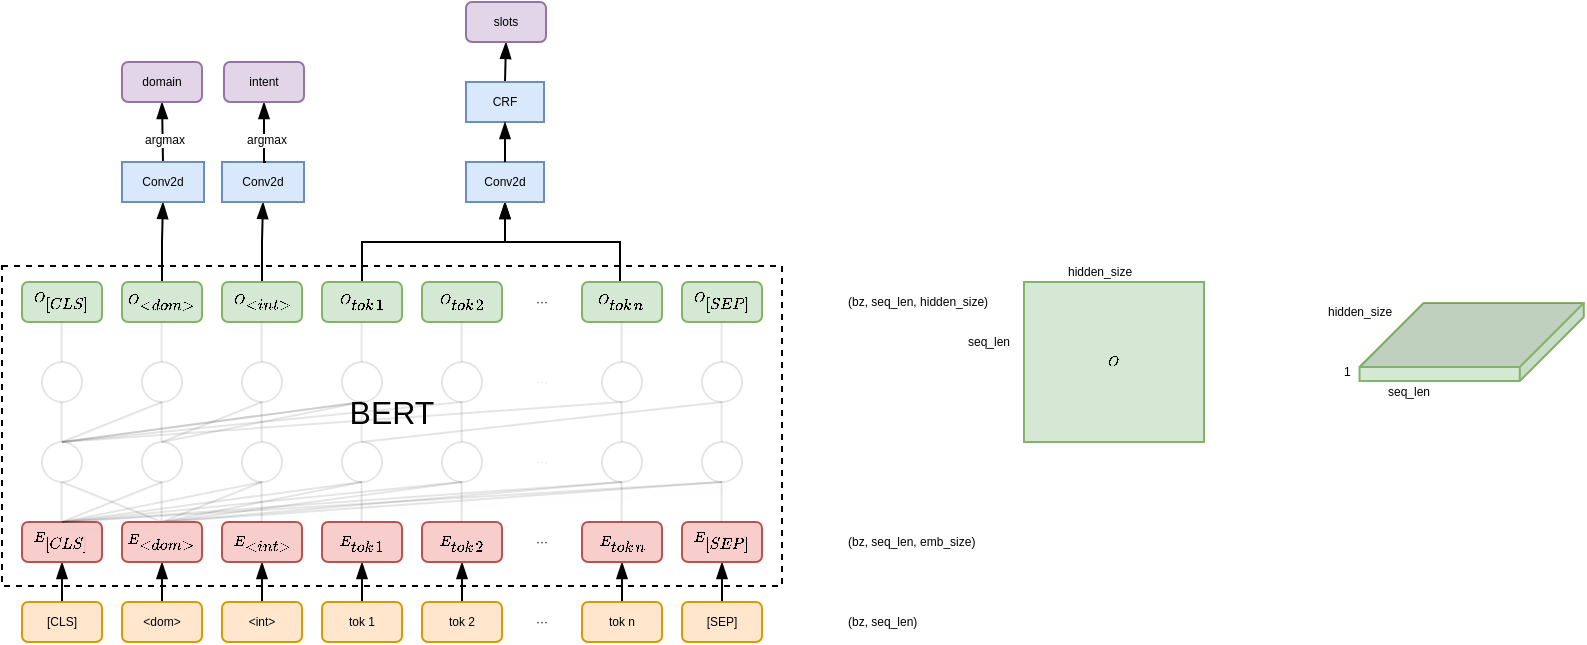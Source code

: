 <mxfile version="28.2.0">
  <diagram name="第 1 页" id="h79g8-MPT-_nmRXX5x8S">
    <mxGraphModel dx="454" dy="215" grid="1" gridSize="10" guides="1" tooltips="1" connect="1" arrows="1" fold="1" page="1" pageScale="1" pageWidth="827" pageHeight="1169" math="1" shadow="0">
      <root>
        <mxCell id="0" />
        <mxCell id="1" parent="0" />
        <mxCell id="ompO99UlxH5ITaPUVdwf-10" value="" style="rounded=0;whiteSpace=wrap;html=1;fontSize=6;dashed=1;" parent="1" vertex="1">
          <mxGeometry x="189" y="152" width="390" height="160" as="geometry" />
        </mxCell>
        <mxCell id="ompO99UlxH5ITaPUVdwf-104" style="edgeStyle=orthogonalEdgeStyle;rounded=0;orthogonalLoop=1;jettySize=auto;html=1;exitX=0.5;exitY=0;exitDx=0;exitDy=0;entryX=0.5;entryY=1;entryDx=0;entryDy=0;endArrow=blockThin;endFill=1;" parent="1" source="ompO99UlxH5ITaPUVdwf-1" target="ompO99UlxH5ITaPUVdwf-11" edge="1">
          <mxGeometry relative="1" as="geometry" />
        </mxCell>
        <mxCell id="ompO99UlxH5ITaPUVdwf-1" value="[CLS]" style="rounded=1;whiteSpace=wrap;html=1;fillColor=#ffe6cc;strokeColor=#d79b00;fontSize=6;" parent="1" vertex="1">
          <mxGeometry x="199" y="320" width="40" height="20" as="geometry" />
        </mxCell>
        <mxCell id="ompO99UlxH5ITaPUVdwf-105" style="edgeStyle=orthogonalEdgeStyle;rounded=0;orthogonalLoop=1;jettySize=auto;html=1;exitX=0.5;exitY=0;exitDx=0;exitDy=0;entryX=0.5;entryY=1;entryDx=0;entryDy=0;endArrow=blockThin;endFill=1;" parent="1" source="ompO99UlxH5ITaPUVdwf-2" target="ompO99UlxH5ITaPUVdwf-12" edge="1">
          <mxGeometry relative="1" as="geometry" />
        </mxCell>
        <mxCell id="ompO99UlxH5ITaPUVdwf-2" value="&amp;lt;dom&amp;gt;" style="rounded=1;whiteSpace=wrap;html=1;fillColor=#ffe6cc;strokeColor=#d79b00;fontSize=6;" parent="1" vertex="1">
          <mxGeometry x="249" y="320" width="40" height="20" as="geometry" />
        </mxCell>
        <mxCell id="ompO99UlxH5ITaPUVdwf-106" style="edgeStyle=orthogonalEdgeStyle;rounded=0;orthogonalLoop=1;jettySize=auto;html=1;exitX=0.5;exitY=0;exitDx=0;exitDy=0;entryX=0.5;entryY=1;entryDx=0;entryDy=0;endArrow=blockThin;endFill=1;" parent="1" source="ompO99UlxH5ITaPUVdwf-3" target="ompO99UlxH5ITaPUVdwf-13" edge="1">
          <mxGeometry relative="1" as="geometry" />
        </mxCell>
        <mxCell id="ompO99UlxH5ITaPUVdwf-3" value="&amp;lt;int&amp;gt;" style="rounded=1;whiteSpace=wrap;html=1;fillColor=#ffe6cc;strokeColor=#d79b00;fontSize=6;" parent="1" vertex="1">
          <mxGeometry x="299" y="320" width="40" height="20" as="geometry" />
        </mxCell>
        <mxCell id="ompO99UlxH5ITaPUVdwf-107" style="edgeStyle=orthogonalEdgeStyle;rounded=0;orthogonalLoop=1;jettySize=auto;html=1;exitX=0.5;exitY=0;exitDx=0;exitDy=0;entryX=0.5;entryY=1;entryDx=0;entryDy=0;endArrow=blockThin;endFill=1;" parent="1" source="ompO99UlxH5ITaPUVdwf-4" target="ompO99UlxH5ITaPUVdwf-14" edge="1">
          <mxGeometry relative="1" as="geometry" />
        </mxCell>
        <mxCell id="ompO99UlxH5ITaPUVdwf-4" value="tok 1" style="rounded=1;whiteSpace=wrap;html=1;fillColor=#ffe6cc;strokeColor=#d79b00;fontSize=6;" parent="1" vertex="1">
          <mxGeometry x="349" y="320" width="40" height="20" as="geometry" />
        </mxCell>
        <mxCell id="ompO99UlxH5ITaPUVdwf-108" style="edgeStyle=orthogonalEdgeStyle;rounded=0;orthogonalLoop=1;jettySize=auto;html=1;exitX=0.5;exitY=0;exitDx=0;exitDy=0;entryX=0.5;entryY=1;entryDx=0;entryDy=0;endArrow=blockThin;endFill=1;" parent="1" source="ompO99UlxH5ITaPUVdwf-5" target="ompO99UlxH5ITaPUVdwf-15" edge="1">
          <mxGeometry relative="1" as="geometry" />
        </mxCell>
        <mxCell id="ompO99UlxH5ITaPUVdwf-5" value="tok 2" style="rounded=1;whiteSpace=wrap;html=1;fillColor=#ffe6cc;strokeColor=#d79b00;fontSize=6;" parent="1" vertex="1">
          <mxGeometry x="399" y="320" width="40" height="20" as="geometry" />
        </mxCell>
        <mxCell id="ompO99UlxH5ITaPUVdwf-7" value="···" style="text;html=1;align=center;verticalAlign=middle;whiteSpace=wrap;rounded=0;fontSize=6;" parent="1" vertex="1">
          <mxGeometry x="439" y="320" width="40" height="20" as="geometry" />
        </mxCell>
        <mxCell id="ompO99UlxH5ITaPUVdwf-109" style="edgeStyle=orthogonalEdgeStyle;rounded=0;orthogonalLoop=1;jettySize=auto;html=1;exitX=0.5;exitY=0;exitDx=0;exitDy=0;entryX=0.5;entryY=1;entryDx=0;entryDy=0;endArrow=blockThin;endFill=1;" parent="1" source="ompO99UlxH5ITaPUVdwf-8" target="ompO99UlxH5ITaPUVdwf-17" edge="1">
          <mxGeometry relative="1" as="geometry" />
        </mxCell>
        <mxCell id="ompO99UlxH5ITaPUVdwf-8" value="tok n" style="rounded=1;whiteSpace=wrap;html=1;fillColor=#ffe6cc;strokeColor=#d79b00;fontSize=6;" parent="1" vertex="1">
          <mxGeometry x="479" y="320" width="40" height="20" as="geometry" />
        </mxCell>
        <mxCell id="ompO99UlxH5ITaPUVdwf-110" style="edgeStyle=orthogonalEdgeStyle;rounded=0;orthogonalLoop=1;jettySize=auto;html=1;exitX=0.5;exitY=0;exitDx=0;exitDy=0;entryX=0.5;entryY=1;entryDx=0;entryDy=0;endArrow=blockThin;endFill=1;" parent="1" source="ompO99UlxH5ITaPUVdwf-9" target="ompO99UlxH5ITaPUVdwf-18" edge="1">
          <mxGeometry relative="1" as="geometry" />
        </mxCell>
        <mxCell id="ompO99UlxH5ITaPUVdwf-9" value="[SEP]" style="rounded=1;whiteSpace=wrap;html=1;fillColor=#ffe6cc;strokeColor=#d79b00;fontSize=6;" parent="1" vertex="1">
          <mxGeometry x="529" y="320" width="40" height="20" as="geometry" />
        </mxCell>
        <mxCell id="ompO99UlxH5ITaPUVdwf-78" style="rounded=0;orthogonalLoop=1;jettySize=auto;html=1;exitX=0.5;exitY=0;exitDx=0;exitDy=0;endArrow=none;endFill=0;opacity=10;strokeWidth=1;" parent="1" source="ompO99UlxH5ITaPUVdwf-11" edge="1">
          <mxGeometry relative="1" as="geometry">
            <mxPoint x="269" y="260" as="targetPoint" />
          </mxGeometry>
        </mxCell>
        <mxCell id="ompO99UlxH5ITaPUVdwf-11" value="$$E_{[CLS]}$$" style="rounded=1;whiteSpace=wrap;html=1;fillColor=#f8cecc;strokeColor=#b85450;fontSize=6;" parent="1" vertex="1">
          <mxGeometry x="199" y="280" width="40" height="20" as="geometry" />
        </mxCell>
        <mxCell id="ompO99UlxH5ITaPUVdwf-87" style="rounded=0;orthogonalLoop=1;jettySize=auto;html=1;exitX=0.5;exitY=0;exitDx=0;exitDy=0;endArrow=none;endFill=0;opacity=10;strokeWidth=1;" parent="1" source="ompO99UlxH5ITaPUVdwf-12" edge="1">
          <mxGeometry relative="1" as="geometry">
            <mxPoint x="219" y="260" as="targetPoint" />
          </mxGeometry>
        </mxCell>
        <mxCell id="ompO99UlxH5ITaPUVdwf-88" style="rounded=0;orthogonalLoop=1;jettySize=auto;html=1;exitX=0.5;exitY=0;exitDx=0;exitDy=0;entryX=0.5;entryY=1;entryDx=0;entryDy=0;endArrow=none;endFill=0;opacity=10;strokeWidth=1;" parent="1" source="ompO99UlxH5ITaPUVdwf-12" target="ompO99UlxH5ITaPUVdwf-44" edge="1">
          <mxGeometry relative="1" as="geometry" />
        </mxCell>
        <mxCell id="ompO99UlxH5ITaPUVdwf-89" style="rounded=0;orthogonalLoop=1;jettySize=auto;html=1;exitX=0.5;exitY=0;exitDx=0;exitDy=0;endArrow=none;endFill=0;opacity=10;strokeWidth=1;" parent="1" source="ompO99UlxH5ITaPUVdwf-12" edge="1">
          <mxGeometry relative="1" as="geometry">
            <mxPoint x="369" y="260" as="targetPoint" />
          </mxGeometry>
        </mxCell>
        <mxCell id="ompO99UlxH5ITaPUVdwf-90" style="rounded=0;orthogonalLoop=1;jettySize=auto;html=1;exitX=0.5;exitY=0;exitDx=0;exitDy=0;endArrow=none;endFill=0;opacity=10;strokeWidth=1;" parent="1" source="ompO99UlxH5ITaPUVdwf-12" edge="1">
          <mxGeometry relative="1" as="geometry">
            <mxPoint x="419" y="260" as="targetPoint" />
          </mxGeometry>
        </mxCell>
        <mxCell id="ompO99UlxH5ITaPUVdwf-91" style="rounded=0;orthogonalLoop=1;jettySize=auto;html=1;exitX=0.5;exitY=0;exitDx=0;exitDy=0;entryX=0.5;entryY=1;entryDx=0;entryDy=0;endArrow=none;endFill=0;opacity=10;strokeWidth=1;" parent="1" source="ompO99UlxH5ITaPUVdwf-12" target="ompO99UlxH5ITaPUVdwf-69" edge="1">
          <mxGeometry relative="1" as="geometry" />
        </mxCell>
        <mxCell id="ompO99UlxH5ITaPUVdwf-92" style="rounded=0;orthogonalLoop=1;jettySize=auto;html=1;exitX=0.5;exitY=0;exitDx=0;exitDy=0;endArrow=none;endFill=0;opacity=10;strokeWidth=1;" parent="1" source="ompO99UlxH5ITaPUVdwf-12" edge="1">
          <mxGeometry relative="1" as="geometry">
            <mxPoint x="549" y="260" as="targetPoint" />
          </mxGeometry>
        </mxCell>
        <mxCell id="ompO99UlxH5ITaPUVdwf-12" value="$$E_{&amp;lt;dom&amp;gt;}$$" style="rounded=1;whiteSpace=wrap;html=1;fillColor=#f8cecc;strokeColor=#b85450;fontSize=6;" parent="1" vertex="1">
          <mxGeometry x="249" y="280" width="40" height="20" as="geometry" />
        </mxCell>
        <mxCell id="ompO99UlxH5ITaPUVdwf-13" value="$$E_{&amp;lt;int&amp;gt;}$$" style="rounded=1;whiteSpace=wrap;html=1;fillColor=#f8cecc;strokeColor=#b85450;fontSize=6;" parent="1" vertex="1">
          <mxGeometry x="299" y="280" width="40" height="20" as="geometry" />
        </mxCell>
        <mxCell id="ompO99UlxH5ITaPUVdwf-14" value="$$E_{tok\,1}$$" style="rounded=1;whiteSpace=wrap;html=1;fillColor=#f8cecc;strokeColor=#b85450;fontSize=6;" parent="1" vertex="1">
          <mxGeometry x="349" y="280" width="40" height="20" as="geometry" />
        </mxCell>
        <mxCell id="ompO99UlxH5ITaPUVdwf-15" value="$$E_{tok\,2}$$" style="rounded=1;whiteSpace=wrap;html=1;fillColor=#f8cecc;strokeColor=#b85450;fontSize=6;" parent="1" vertex="1">
          <mxGeometry x="399" y="280" width="40" height="20" as="geometry" />
        </mxCell>
        <mxCell id="ompO99UlxH5ITaPUVdwf-16" value="···" style="text;html=1;align=center;verticalAlign=middle;whiteSpace=wrap;rounded=0;fontSize=6;" parent="1" vertex="1">
          <mxGeometry x="439" y="280" width="40" height="20" as="geometry" />
        </mxCell>
        <mxCell id="ompO99UlxH5ITaPUVdwf-17" value="$$E_{tok\,n}$$" style="rounded=1;whiteSpace=wrap;html=1;fillColor=#f8cecc;strokeColor=#b85450;fontSize=6;" parent="1" vertex="1">
          <mxGeometry x="479" y="280" width="40" height="20" as="geometry" />
        </mxCell>
        <mxCell id="ompO99UlxH5ITaPUVdwf-18" value="$$E_{[SEP]}$$" style="rounded=1;whiteSpace=wrap;html=1;fillColor=#f8cecc;strokeColor=#b85450;fontSize=6;" parent="1" vertex="1">
          <mxGeometry x="529" y="280" width="40" height="20" as="geometry" />
        </mxCell>
        <mxCell id="ompO99UlxH5ITaPUVdwf-19" value="$$O_{[CLS]}$$" style="rounded=1;whiteSpace=wrap;html=1;fillColor=#d5e8d4;strokeColor=#82b366;fontSize=6;" parent="1" vertex="1">
          <mxGeometry x="199" y="160" width="40" height="20" as="geometry" />
        </mxCell>
        <mxCell id="ompO99UlxH5ITaPUVdwf-114" style="edgeStyle=orthogonalEdgeStyle;rounded=0;orthogonalLoop=1;jettySize=auto;html=1;exitX=0.5;exitY=0;exitDx=0;exitDy=0;entryX=0.5;entryY=1;entryDx=0;entryDy=0;endArrow=blockThin;endFill=1;" parent="1" source="ompO99UlxH5ITaPUVdwf-20" target="ompO99UlxH5ITaPUVdwf-112" edge="1">
          <mxGeometry relative="1" as="geometry" />
        </mxCell>
        <mxCell id="ompO99UlxH5ITaPUVdwf-20" value="$$O_{&amp;lt;dom&amp;gt;}$$" style="rounded=1;whiteSpace=wrap;html=1;fillColor=#d5e8d4;strokeColor=#82b366;fontSize=6;" parent="1" vertex="1">
          <mxGeometry x="249" y="160" width="40" height="20" as="geometry" />
        </mxCell>
        <mxCell id="ompO99UlxH5ITaPUVdwf-115" style="edgeStyle=orthogonalEdgeStyle;rounded=0;orthogonalLoop=1;jettySize=auto;html=1;exitX=0.5;exitY=0;exitDx=0;exitDy=0;entryX=0.5;entryY=1;entryDx=0;entryDy=0;endArrow=blockThin;endFill=1;" parent="1" source="ompO99UlxH5ITaPUVdwf-21" target="ompO99UlxH5ITaPUVdwf-113" edge="1">
          <mxGeometry relative="1" as="geometry" />
        </mxCell>
        <mxCell id="ompO99UlxH5ITaPUVdwf-21" value="$$O_{&amp;lt;int&amp;gt;}$$" style="rounded=1;whiteSpace=wrap;html=1;fillColor=#d5e8d4;strokeColor=#82b366;fontSize=6;" parent="1" vertex="1">
          <mxGeometry x="299" y="160" width="40" height="20" as="geometry" />
        </mxCell>
        <mxCell id="ompO99UlxH5ITaPUVdwf-117" style="edgeStyle=orthogonalEdgeStyle;rounded=0;orthogonalLoop=1;jettySize=auto;html=1;exitX=0.5;exitY=0;exitDx=0;exitDy=0;entryX=0.5;entryY=1;entryDx=0;entryDy=0;endArrow=blockThin;endFill=1;" parent="1" source="ompO99UlxH5ITaPUVdwf-22" target="ompO99UlxH5ITaPUVdwf-116" edge="1">
          <mxGeometry relative="1" as="geometry">
            <Array as="points">
              <mxPoint x="369" y="140" />
              <mxPoint x="441" y="140" />
            </Array>
          </mxGeometry>
        </mxCell>
        <mxCell id="ompO99UlxH5ITaPUVdwf-22" value="$$O_{tok\,1}$$" style="rounded=1;whiteSpace=wrap;html=1;fillColor=#d5e8d4;strokeColor=#82b366;fontSize=6;" parent="1" vertex="1">
          <mxGeometry x="349" y="160" width="40" height="20" as="geometry" />
        </mxCell>
        <mxCell id="ompO99UlxH5ITaPUVdwf-23" value="$$O_{tok\,2}$$" style="rounded=1;whiteSpace=wrap;html=1;fillColor=#d5e8d4;strokeColor=#82b366;fontSize=6;" parent="1" vertex="1">
          <mxGeometry x="399" y="160" width="40" height="20" as="geometry" />
        </mxCell>
        <mxCell id="ompO99UlxH5ITaPUVdwf-24" value="···" style="text;html=1;align=center;verticalAlign=middle;whiteSpace=wrap;rounded=0;fontSize=6;" parent="1" vertex="1">
          <mxGeometry x="439" y="160" width="40" height="20" as="geometry" />
        </mxCell>
        <mxCell id="ompO99UlxH5ITaPUVdwf-118" style="edgeStyle=orthogonalEdgeStyle;rounded=0;orthogonalLoop=1;jettySize=auto;html=1;exitX=0.5;exitY=0;exitDx=0;exitDy=0;entryX=0.5;entryY=1;entryDx=0;entryDy=0;endArrow=blockThin;endFill=1;" parent="1" target="ompO99UlxH5ITaPUVdwf-116" edge="1">
          <mxGeometry relative="1" as="geometry">
            <mxPoint x="459" y="120" as="targetPoint" />
            <mxPoint x="498" y="160" as="sourcePoint" />
            <Array as="points">
              <mxPoint x="498" y="140" />
              <mxPoint x="440" y="140" />
            </Array>
          </mxGeometry>
        </mxCell>
        <mxCell id="ompO99UlxH5ITaPUVdwf-25" value="$$O_{tok\,n}$$" style="rounded=1;whiteSpace=wrap;html=1;fillColor=#d5e8d4;strokeColor=#82b366;fontSize=6;" parent="1" vertex="1">
          <mxGeometry x="479" y="160" width="40" height="20" as="geometry" />
        </mxCell>
        <mxCell id="ompO99UlxH5ITaPUVdwf-26" value="$$O_{[SEP]}$$" style="rounded=1;whiteSpace=wrap;html=1;fillColor=#d5e8d4;strokeColor=#82b366;fontSize=6;" parent="1" vertex="1">
          <mxGeometry x="529" y="160" width="40" height="20" as="geometry" />
        </mxCell>
        <mxCell id="ompO99UlxH5ITaPUVdwf-33" value="" style="ellipse;whiteSpace=wrap;html=1;aspect=fixed;opacity=10;strokeWidth=1;" parent="1" vertex="1">
          <mxGeometry x="209" y="200" width="20" height="20" as="geometry" />
        </mxCell>
        <mxCell id="ompO99UlxH5ITaPUVdwf-93" style="rounded=0;orthogonalLoop=1;jettySize=auto;html=1;exitX=0.5;exitY=0;exitDx=0;exitDy=0;entryX=0.5;entryY=1;entryDx=0;entryDy=0;endArrow=none;endFill=0;opacity=10;" parent="1" source="ompO99UlxH5ITaPUVdwf-34" target="ompO99UlxH5ITaPUVdwf-38" edge="1">
          <mxGeometry relative="1" as="geometry" />
        </mxCell>
        <mxCell id="ompO99UlxH5ITaPUVdwf-98" style="rounded=0;orthogonalLoop=1;jettySize=auto;html=1;exitX=0.5;exitY=0;exitDx=0;exitDy=0;endArrow=none;endFill=0;opacity=10;" parent="1" source="ompO99UlxH5ITaPUVdwf-34" edge="1">
          <mxGeometry relative="1" as="geometry">
            <mxPoint x="419" y="220" as="targetPoint" />
          </mxGeometry>
        </mxCell>
        <mxCell id="ompO99UlxH5ITaPUVdwf-99" style="rounded=0;orthogonalLoop=1;jettySize=auto;html=1;exitX=0.5;exitY=0;exitDx=0;exitDy=0;endArrow=none;endFill=0;opacity=10;" parent="1" source="ompO99UlxH5ITaPUVdwf-34" edge="1">
          <mxGeometry relative="1" as="geometry">
            <mxPoint x="499" y="220" as="targetPoint" />
          </mxGeometry>
        </mxCell>
        <mxCell id="ompO99UlxH5ITaPUVdwf-34" value="" style="ellipse;whiteSpace=wrap;html=1;aspect=fixed;opacity=10;strokeWidth=1;" parent="1" vertex="1">
          <mxGeometry x="209" y="240" width="20" height="20" as="geometry" />
        </mxCell>
        <mxCell id="ompO99UlxH5ITaPUVdwf-35" value="" style="endArrow=none;html=1;rounded=0;opacity=10;strokeWidth=1;" parent="1" edge="1">
          <mxGeometry width="50" height="50" relative="1" as="geometry">
            <mxPoint x="218.8" y="260" as="sourcePoint" />
            <mxPoint x="218.8" y="280" as="targetPoint" />
          </mxGeometry>
        </mxCell>
        <mxCell id="ompO99UlxH5ITaPUVdwf-36" value="" style="endArrow=none;html=1;rounded=0;opacity=10;strokeWidth=1;" parent="1" edge="1">
          <mxGeometry width="50" height="50" relative="1" as="geometry">
            <mxPoint x="218.8" y="220" as="sourcePoint" />
            <mxPoint x="218.8" y="240" as="targetPoint" />
          </mxGeometry>
        </mxCell>
        <mxCell id="ompO99UlxH5ITaPUVdwf-37" value="" style="endArrow=none;html=1;rounded=0;opacity=10;strokeWidth=1;" parent="1" edge="1">
          <mxGeometry width="50" height="50" relative="1" as="geometry">
            <mxPoint x="218.8" y="180" as="sourcePoint" />
            <mxPoint x="218.8" y="200" as="targetPoint" />
          </mxGeometry>
        </mxCell>
        <mxCell id="ompO99UlxH5ITaPUVdwf-38" value="" style="ellipse;whiteSpace=wrap;html=1;aspect=fixed;opacity=10;strokeWidth=1;" parent="1" vertex="1">
          <mxGeometry x="259" y="200" width="20" height="20" as="geometry" />
        </mxCell>
        <mxCell id="ompO99UlxH5ITaPUVdwf-100" style="rounded=0;orthogonalLoop=1;jettySize=auto;html=1;exitX=0.5;exitY=0;exitDx=0;exitDy=0;endArrow=none;endFill=0;opacity=10;" parent="1" source="ompO99UlxH5ITaPUVdwf-59" edge="1">
          <mxGeometry relative="1" as="geometry">
            <mxPoint x="549" y="220" as="targetPoint" />
          </mxGeometry>
        </mxCell>
        <mxCell id="ompO99UlxH5ITaPUVdwf-39" value="" style="ellipse;whiteSpace=wrap;html=1;aspect=fixed;opacity=10;strokeWidth=1;" parent="1" vertex="1">
          <mxGeometry x="259" y="240" width="20" height="20" as="geometry" />
        </mxCell>
        <mxCell id="ompO99UlxH5ITaPUVdwf-40" value="" style="endArrow=none;html=1;rounded=0;opacity=10;strokeWidth=1;" parent="1" edge="1">
          <mxGeometry width="50" height="50" relative="1" as="geometry">
            <mxPoint x="268.8" y="260" as="sourcePoint" />
            <mxPoint x="268.8" y="280" as="targetPoint" />
          </mxGeometry>
        </mxCell>
        <mxCell id="ompO99UlxH5ITaPUVdwf-41" value="" style="endArrow=none;html=1;rounded=0;opacity=10;strokeWidth=1;" parent="1" edge="1">
          <mxGeometry width="50" height="50" relative="1" as="geometry">
            <mxPoint x="268.8" y="220" as="sourcePoint" />
            <mxPoint x="268.8" y="240" as="targetPoint" />
          </mxGeometry>
        </mxCell>
        <mxCell id="ompO99UlxH5ITaPUVdwf-42" value="" style="endArrow=none;html=1;rounded=0;opacity=10;strokeWidth=1;" parent="1" edge="1">
          <mxGeometry width="50" height="50" relative="1" as="geometry">
            <mxPoint x="268.8" y="180" as="sourcePoint" />
            <mxPoint x="268.8" y="200" as="targetPoint" />
          </mxGeometry>
        </mxCell>
        <mxCell id="ompO99UlxH5ITaPUVdwf-43" value="" style="ellipse;whiteSpace=wrap;html=1;aspect=fixed;opacity=10;strokeWidth=1;" parent="1" vertex="1">
          <mxGeometry x="309" y="200" width="20" height="20" as="geometry" />
        </mxCell>
        <mxCell id="ompO99UlxH5ITaPUVdwf-44" value="" style="ellipse;whiteSpace=wrap;html=1;aspect=fixed;opacity=10;strokeWidth=1;" parent="1" vertex="1">
          <mxGeometry x="309" y="240" width="20" height="20" as="geometry" />
        </mxCell>
        <mxCell id="ompO99UlxH5ITaPUVdwf-45" value="" style="endArrow=none;html=1;rounded=0;opacity=10;strokeWidth=1;" parent="1" edge="1">
          <mxGeometry width="50" height="50" relative="1" as="geometry">
            <mxPoint x="318.8" y="260" as="sourcePoint" />
            <mxPoint x="318.8" y="280" as="targetPoint" />
          </mxGeometry>
        </mxCell>
        <mxCell id="ompO99UlxH5ITaPUVdwf-46" value="" style="endArrow=none;html=1;rounded=0;opacity=10;strokeWidth=1;" parent="1" edge="1">
          <mxGeometry width="50" height="50" relative="1" as="geometry">
            <mxPoint x="318.8" y="220" as="sourcePoint" />
            <mxPoint x="318.8" y="240" as="targetPoint" />
          </mxGeometry>
        </mxCell>
        <mxCell id="ompO99UlxH5ITaPUVdwf-47" value="" style="endArrow=none;html=1;rounded=0;opacity=10;strokeWidth=1;" parent="1" edge="1">
          <mxGeometry width="50" height="50" relative="1" as="geometry">
            <mxPoint x="318.8" y="180" as="sourcePoint" />
            <mxPoint x="318.8" y="200" as="targetPoint" />
          </mxGeometry>
        </mxCell>
        <mxCell id="ompO99UlxH5ITaPUVdwf-58" value="" style="ellipse;whiteSpace=wrap;html=1;aspect=fixed;opacity=10;strokeWidth=1;" parent="1" vertex="1">
          <mxGeometry x="359" y="200" width="20" height="20" as="geometry" />
        </mxCell>
        <mxCell id="ompO99UlxH5ITaPUVdwf-59" value="" style="ellipse;whiteSpace=wrap;html=1;aspect=fixed;opacity=10;strokeWidth=1;" parent="1" vertex="1">
          <mxGeometry x="359" y="240" width="20" height="20" as="geometry" />
        </mxCell>
        <mxCell id="ompO99UlxH5ITaPUVdwf-60" value="" style="endArrow=none;html=1;rounded=0;opacity=10;strokeWidth=1;" parent="1" edge="1">
          <mxGeometry width="50" height="50" relative="1" as="geometry">
            <mxPoint x="368.8" y="260" as="sourcePoint" />
            <mxPoint x="368.8" y="280" as="targetPoint" />
          </mxGeometry>
        </mxCell>
        <mxCell id="ompO99UlxH5ITaPUVdwf-61" value="" style="endArrow=none;html=1;rounded=0;opacity=10;strokeWidth=1;" parent="1" edge="1">
          <mxGeometry width="50" height="50" relative="1" as="geometry">
            <mxPoint x="368.8" y="220" as="sourcePoint" />
            <mxPoint x="368.8" y="240" as="targetPoint" />
          </mxGeometry>
        </mxCell>
        <mxCell id="ompO99UlxH5ITaPUVdwf-62" value="" style="endArrow=none;html=1;rounded=0;opacity=10;strokeWidth=1;" parent="1" edge="1">
          <mxGeometry width="50" height="50" relative="1" as="geometry">
            <mxPoint x="368.8" y="180" as="sourcePoint" />
            <mxPoint x="368.8" y="200" as="targetPoint" />
          </mxGeometry>
        </mxCell>
        <mxCell id="ompO99UlxH5ITaPUVdwf-63" value="" style="ellipse;whiteSpace=wrap;html=1;aspect=fixed;opacity=10;strokeWidth=1;" parent="1" vertex="1">
          <mxGeometry x="409" y="200" width="20" height="20" as="geometry" />
        </mxCell>
        <mxCell id="ompO99UlxH5ITaPUVdwf-64" value="" style="ellipse;whiteSpace=wrap;html=1;aspect=fixed;opacity=10;strokeWidth=1;" parent="1" vertex="1">
          <mxGeometry x="409" y="240" width="20" height="20" as="geometry" />
        </mxCell>
        <mxCell id="ompO99UlxH5ITaPUVdwf-65" value="" style="endArrow=none;html=1;rounded=0;opacity=10;strokeWidth=1;" parent="1" edge="1">
          <mxGeometry width="50" height="50" relative="1" as="geometry">
            <mxPoint x="418.8" y="260" as="sourcePoint" />
            <mxPoint x="418.8" y="280" as="targetPoint" />
          </mxGeometry>
        </mxCell>
        <mxCell id="ompO99UlxH5ITaPUVdwf-66" value="" style="endArrow=none;html=1;rounded=0;opacity=10;strokeWidth=1;" parent="1" edge="1">
          <mxGeometry width="50" height="50" relative="1" as="geometry">
            <mxPoint x="418.8" y="220" as="sourcePoint" />
            <mxPoint x="418.8" y="240" as="targetPoint" />
          </mxGeometry>
        </mxCell>
        <mxCell id="ompO99UlxH5ITaPUVdwf-67" value="" style="endArrow=none;html=1;rounded=0;opacity=10;strokeWidth=1;" parent="1" edge="1">
          <mxGeometry width="50" height="50" relative="1" as="geometry">
            <mxPoint x="418.8" y="180" as="sourcePoint" />
            <mxPoint x="418.8" y="200" as="targetPoint" />
          </mxGeometry>
        </mxCell>
        <mxCell id="ompO99UlxH5ITaPUVdwf-68" value="" style="ellipse;whiteSpace=wrap;html=1;aspect=fixed;opacity=10;strokeWidth=1;" parent="1" vertex="1">
          <mxGeometry x="489" y="200" width="20" height="20" as="geometry" />
        </mxCell>
        <mxCell id="ompO99UlxH5ITaPUVdwf-69" value="" style="ellipse;whiteSpace=wrap;html=1;aspect=fixed;opacity=10;strokeWidth=1;" parent="1" vertex="1">
          <mxGeometry x="489" y="240" width="20" height="20" as="geometry" />
        </mxCell>
        <mxCell id="ompO99UlxH5ITaPUVdwf-70" value="" style="endArrow=none;html=1;rounded=0;opacity=10;strokeWidth=1;" parent="1" edge="1">
          <mxGeometry width="50" height="50" relative="1" as="geometry">
            <mxPoint x="498.8" y="260" as="sourcePoint" />
            <mxPoint x="498.8" y="280" as="targetPoint" />
          </mxGeometry>
        </mxCell>
        <mxCell id="ompO99UlxH5ITaPUVdwf-71" value="" style="endArrow=none;html=1;rounded=0;opacity=10;strokeWidth=1;" parent="1" edge="1">
          <mxGeometry width="50" height="50" relative="1" as="geometry">
            <mxPoint x="498.8" y="220" as="sourcePoint" />
            <mxPoint x="498.8" y="240" as="targetPoint" />
          </mxGeometry>
        </mxCell>
        <mxCell id="ompO99UlxH5ITaPUVdwf-72" value="" style="endArrow=none;html=1;rounded=0;opacity=10;strokeWidth=1;" parent="1" edge="1">
          <mxGeometry width="50" height="50" relative="1" as="geometry">
            <mxPoint x="498.8" y="180" as="sourcePoint" />
            <mxPoint x="498.8" y="200" as="targetPoint" />
          </mxGeometry>
        </mxCell>
        <mxCell id="ompO99UlxH5ITaPUVdwf-73" value="" style="ellipse;whiteSpace=wrap;html=1;aspect=fixed;opacity=10;strokeWidth=1;" parent="1" vertex="1">
          <mxGeometry x="539" y="200" width="20" height="20" as="geometry" />
        </mxCell>
        <mxCell id="ompO99UlxH5ITaPUVdwf-74" value="" style="ellipse;whiteSpace=wrap;html=1;aspect=fixed;opacity=10;strokeWidth=1;" parent="1" vertex="1">
          <mxGeometry x="539" y="240" width="20" height="20" as="geometry" />
        </mxCell>
        <mxCell id="ompO99UlxH5ITaPUVdwf-75" value="" style="endArrow=none;html=1;rounded=0;opacity=10;strokeWidth=1;" parent="1" edge="1">
          <mxGeometry width="50" height="50" relative="1" as="geometry">
            <mxPoint x="548.8" y="260" as="sourcePoint" />
            <mxPoint x="548.8" y="280" as="targetPoint" />
          </mxGeometry>
        </mxCell>
        <mxCell id="ompO99UlxH5ITaPUVdwf-76" value="" style="endArrow=none;html=1;rounded=0;opacity=10;strokeWidth=1;" parent="1" edge="1">
          <mxGeometry width="50" height="50" relative="1" as="geometry">
            <mxPoint x="548.8" y="220" as="sourcePoint" />
            <mxPoint x="548.8" y="240" as="targetPoint" />
          </mxGeometry>
        </mxCell>
        <mxCell id="ompO99UlxH5ITaPUVdwf-77" value="" style="endArrow=none;html=1;rounded=0;opacity=10;strokeWidth=1;" parent="1" edge="1">
          <mxGeometry width="50" height="50" relative="1" as="geometry">
            <mxPoint x="548.8" y="180" as="sourcePoint" />
            <mxPoint x="548.8" y="200" as="targetPoint" />
          </mxGeometry>
        </mxCell>
        <mxCell id="ompO99UlxH5ITaPUVdwf-80" style="rounded=0;orthogonalLoop=1;jettySize=auto;html=1;exitX=0.5;exitY=0;exitDx=0;exitDy=0;endArrow=none;endFill=0;opacity=10;strokeWidth=1;" parent="1" source="ompO99UlxH5ITaPUVdwf-11" edge="1">
          <mxGeometry relative="1" as="geometry">
            <mxPoint x="319" y="260" as="targetPoint" />
            <mxPoint x="249" y="280" as="sourcePoint" />
          </mxGeometry>
        </mxCell>
        <mxCell id="ompO99UlxH5ITaPUVdwf-81" style="rounded=0;orthogonalLoop=1;jettySize=auto;html=1;exitX=0.5;exitY=0;exitDx=0;exitDy=0;endArrow=none;endFill=0;opacity=10;strokeWidth=1;" parent="1" source="ompO99UlxH5ITaPUVdwf-11" edge="1">
          <mxGeometry relative="1" as="geometry">
            <mxPoint x="369" y="260" as="targetPoint" />
            <mxPoint x="299" y="280" as="sourcePoint" />
          </mxGeometry>
        </mxCell>
        <mxCell id="ompO99UlxH5ITaPUVdwf-82" style="rounded=0;orthogonalLoop=1;jettySize=auto;html=1;exitX=0.5;exitY=0;exitDx=0;exitDy=0;endArrow=none;endFill=0;opacity=10;strokeWidth=1;" parent="1" source="ompO99UlxH5ITaPUVdwf-11" edge="1">
          <mxGeometry relative="1" as="geometry">
            <mxPoint x="419" y="260" as="targetPoint" />
            <mxPoint x="399" y="270" as="sourcePoint" />
          </mxGeometry>
        </mxCell>
        <mxCell id="ompO99UlxH5ITaPUVdwf-83" style="rounded=0;orthogonalLoop=1;jettySize=auto;html=1;exitX=0.5;exitY=0;exitDx=0;exitDy=0;endArrow=none;endFill=0;opacity=10;strokeWidth=1;" parent="1" source="ompO99UlxH5ITaPUVdwf-11" edge="1">
          <mxGeometry relative="1" as="geometry">
            <mxPoint x="499" y="260" as="targetPoint" />
            <mxPoint x="409" y="280" as="sourcePoint" />
          </mxGeometry>
        </mxCell>
        <mxCell id="ompO99UlxH5ITaPUVdwf-84" style="rounded=0;orthogonalLoop=1;jettySize=auto;html=1;exitX=0.5;exitY=0;exitDx=0;exitDy=0;endArrow=none;endFill=0;opacity=10;textOpacity=10;labelBackgroundColor=none;shadow=1;strokeWidth=1;" parent="1" source="ompO99UlxH5ITaPUVdwf-11" edge="1">
          <mxGeometry relative="1" as="geometry">
            <mxPoint x="549" y="260" as="targetPoint" />
            <mxPoint x="489" y="280" as="sourcePoint" />
          </mxGeometry>
        </mxCell>
        <mxCell id="ompO99UlxH5ITaPUVdwf-85" value="···" style="text;html=1;align=center;verticalAlign=middle;whiteSpace=wrap;rounded=0;fontSize=6;opacity=10;textOpacity=10;strokeWidth=1;" parent="1" vertex="1">
          <mxGeometry x="439" y="200" width="40" height="20" as="geometry" />
        </mxCell>
        <mxCell id="ompO99UlxH5ITaPUVdwf-86" value="···" style="text;html=1;align=center;verticalAlign=middle;whiteSpace=wrap;rounded=0;fontSize=6;opacity=10;textOpacity=10;strokeWidth=1;" parent="1" vertex="1">
          <mxGeometry x="439" y="240" width="40" height="20" as="geometry" />
        </mxCell>
        <mxCell id="ompO99UlxH5ITaPUVdwf-94" style="rounded=0;orthogonalLoop=1;jettySize=auto;html=1;endArrow=none;endFill=0;opacity=10;" parent="1" edge="1">
          <mxGeometry relative="1" as="geometry">
            <mxPoint x="269" y="240" as="sourcePoint" />
            <mxPoint x="319" y="220" as="targetPoint" />
          </mxGeometry>
        </mxCell>
        <mxCell id="ompO99UlxH5ITaPUVdwf-95" style="rounded=0;orthogonalLoop=1;jettySize=auto;html=1;entryX=0.5;entryY=1;entryDx=0;entryDy=0;endArrow=none;endFill=0;opacity=10;" parent="1" target="ompO99UlxH5ITaPUVdwf-58" edge="1">
          <mxGeometry relative="1" as="geometry">
            <mxPoint x="219" y="240" as="sourcePoint" />
            <mxPoint x="399" y="210" as="targetPoint" />
          </mxGeometry>
        </mxCell>
        <mxCell id="ompO99UlxH5ITaPUVdwf-96" style="rounded=0;orthogonalLoop=1;jettySize=auto;html=1;exitX=0.5;exitY=0;exitDx=0;exitDy=0;endArrow=none;endFill=0;opacity=10;" parent="1" source="ompO99UlxH5ITaPUVdwf-39" edge="1">
          <mxGeometry relative="1" as="geometry">
            <mxPoint x="359" y="240" as="sourcePoint" />
            <mxPoint x="369" y="220" as="targetPoint" />
          </mxGeometry>
        </mxCell>
        <mxCell id="ompO99UlxH5ITaPUVdwf-97" style="rounded=0;orthogonalLoop=1;jettySize=auto;html=1;exitX=0.5;exitY=0;exitDx=0;exitDy=0;entryX=0.5;entryY=1;entryDx=0;entryDy=0;endArrow=none;endFill=0;opacity=10;" parent="1" source="ompO99UlxH5ITaPUVdwf-34" edge="1">
          <mxGeometry relative="1" as="geometry">
            <mxPoint x="319" y="240" as="sourcePoint" />
            <mxPoint x="369" y="220" as="targetPoint" />
          </mxGeometry>
        </mxCell>
        <mxCell id="ompO99UlxH5ITaPUVdwf-101" value="&lt;font style=&quot;font-size: 16px;&quot;&gt;BERT&lt;/font&gt;" style="text;html=1;align=center;verticalAlign=middle;whiteSpace=wrap;rounded=0;" parent="1" vertex="1">
          <mxGeometry x="354" y="210" width="60" height="30" as="geometry" />
        </mxCell>
        <mxCell id="ompO99UlxH5ITaPUVdwf-121" style="edgeStyle=orthogonalEdgeStyle;rounded=0;orthogonalLoop=1;jettySize=auto;html=1;exitX=0.5;exitY=0;exitDx=0;exitDy=0;entryX=0.5;entryY=1;entryDx=0;entryDy=0;endArrow=blockThin;endFill=1;fontSize=6;" parent="1" source="ompO99UlxH5ITaPUVdwf-112" target="ompO99UlxH5ITaPUVdwf-120" edge="1">
          <mxGeometry relative="1" as="geometry" />
        </mxCell>
        <mxCell id="ompO99UlxH5ITaPUVdwf-122" value="argmax" style="edgeLabel;html=1;align=center;verticalAlign=middle;resizable=0;points=[];fontSize=6;" parent="ompO99UlxH5ITaPUVdwf-121" vertex="1" connectable="0">
          <mxGeometry x="-0.201" y="-1" relative="1" as="geometry">
            <mxPoint as="offset" />
          </mxGeometry>
        </mxCell>
        <mxCell id="ompO99UlxH5ITaPUVdwf-112" value="Conv2d" style="rounded=0;whiteSpace=wrap;html=1;fontSize=6;fillColor=#dae8fc;strokeColor=#6c8ebf;" parent="1" vertex="1">
          <mxGeometry x="249" y="100" width="41" height="20" as="geometry" />
        </mxCell>
        <mxCell id="ompO99UlxH5ITaPUVdwf-113" value="Conv2d" style="rounded=0;whiteSpace=wrap;html=1;fontSize=6;fillColor=#dae8fc;strokeColor=#6c8ebf;" parent="1" vertex="1">
          <mxGeometry x="299" y="100" width="41" height="20" as="geometry" />
        </mxCell>
        <mxCell id="ompO99UlxH5ITaPUVdwf-116" value="Conv2d" style="rounded=0;whiteSpace=wrap;html=1;fontSize=6;fillColor=#dae8fc;strokeColor=#6c8ebf;" parent="1" vertex="1">
          <mxGeometry x="421" y="100" width="39" height="20" as="geometry" />
        </mxCell>
        <mxCell id="ompO99UlxH5ITaPUVdwf-120" value="domain" style="rounded=1;whiteSpace=wrap;html=1;fillColor=#e1d5e7;strokeColor=#9673a6;fontSize=6;" parent="1" vertex="1">
          <mxGeometry x="249" y="50" width="40" height="20" as="geometry" />
        </mxCell>
        <mxCell id="ompO99UlxH5ITaPUVdwf-123" style="edgeStyle=orthogonalEdgeStyle;rounded=0;orthogonalLoop=1;jettySize=auto;html=1;exitX=0.5;exitY=0;exitDx=0;exitDy=0;entryX=0.5;entryY=1;entryDx=0;entryDy=0;endArrow=blockThin;endFill=1;fontSize=6;" parent="1" target="ompO99UlxH5ITaPUVdwf-125" edge="1">
          <mxGeometry relative="1" as="geometry">
            <mxPoint x="321" y="100" as="sourcePoint" />
          </mxGeometry>
        </mxCell>
        <mxCell id="ompO99UlxH5ITaPUVdwf-124" value="argmax" style="edgeLabel;html=1;align=center;verticalAlign=middle;resizable=0;points=[];fontSize=6;" parent="ompO99UlxH5ITaPUVdwf-123" vertex="1" connectable="0">
          <mxGeometry x="-0.201" y="-1" relative="1" as="geometry">
            <mxPoint as="offset" />
          </mxGeometry>
        </mxCell>
        <mxCell id="ompO99UlxH5ITaPUVdwf-125" value="intent" style="rounded=1;whiteSpace=wrap;html=1;fillColor=#e1d5e7;strokeColor=#9673a6;fontSize=6;" parent="1" vertex="1">
          <mxGeometry x="300" y="50" width="40" height="20" as="geometry" />
        </mxCell>
        <mxCell id="ompO99UlxH5ITaPUVdwf-129" style="edgeStyle=orthogonalEdgeStyle;rounded=0;orthogonalLoop=1;jettySize=auto;html=1;exitX=0.5;exitY=0;exitDx=0;exitDy=0;entryX=0.5;entryY=1;entryDx=0;entryDy=0;endArrow=blockThin;endFill=1;fontSize=6;" parent="1" source="ompO99UlxH5ITaPUVdwf-126" target="ompO99UlxH5ITaPUVdwf-128" edge="1">
          <mxGeometry relative="1" as="geometry" />
        </mxCell>
        <mxCell id="ompO99UlxH5ITaPUVdwf-126" value="CRF" style="rounded=0;whiteSpace=wrap;html=1;fontSize=6;fillColor=#dae8fc;strokeColor=#6c8ebf;" parent="1" vertex="1">
          <mxGeometry x="421" y="60" width="39" height="20" as="geometry" />
        </mxCell>
        <mxCell id="ompO99UlxH5ITaPUVdwf-127" style="rounded=0;orthogonalLoop=1;jettySize=auto;html=1;exitX=0.5;exitY=0;exitDx=0;exitDy=0;entryX=0.5;entryY=1;entryDx=0;entryDy=0;endArrow=blockThin;endFill=1;fontSize=6;" parent="1" source="ompO99UlxH5ITaPUVdwf-116" target="ompO99UlxH5ITaPUVdwf-126" edge="1">
          <mxGeometry relative="1" as="geometry" />
        </mxCell>
        <mxCell id="ompO99UlxH5ITaPUVdwf-128" value="slots" style="rounded=1;whiteSpace=wrap;html=1;fillColor=#e1d5e7;strokeColor=#9673a6;fontSize=6;" parent="1" vertex="1">
          <mxGeometry x="421" y="20" width="40" height="20" as="geometry" />
        </mxCell>
        <mxCell id="ompO99UlxH5ITaPUVdwf-131" value="(bz, seq_len)" style="text;html=1;align=left;verticalAlign=middle;whiteSpace=wrap;rounded=0;fontSize=6;" parent="1" vertex="1">
          <mxGeometry x="610" y="320" width="40" height="20" as="geometry" />
        </mxCell>
        <mxCell id="ompO99UlxH5ITaPUVdwf-132" value="(bz, seq_len, emb_size)" style="text;html=1;align=left;verticalAlign=middle;whiteSpace=wrap;rounded=0;fontSize=6;" parent="1" vertex="1">
          <mxGeometry x="610" y="280" width="70" height="20" as="geometry" />
        </mxCell>
        <mxCell id="ompO99UlxH5ITaPUVdwf-133" value="(bz, seq_len, hidden_size)" style="text;html=1;align=left;verticalAlign=middle;whiteSpace=wrap;rounded=0;fontSize=6;" parent="1" vertex="1">
          <mxGeometry x="610" y="160" width="90" height="20" as="geometry" />
        </mxCell>
        <mxCell id="ompO99UlxH5ITaPUVdwf-144" value="$$O$$" style="rounded=0;whiteSpace=wrap;html=1;strokeColor=#82b366;fillColor=#d5e8d4;fontSize=6;" parent="1" vertex="1">
          <mxGeometry x="700" y="160" width="90" height="80" as="geometry" />
        </mxCell>
        <mxCell id="QEvhT-03Gkae_pxIy1qV-5" value="" style="shape=cube;whiteSpace=wrap;html=1;boundedLbl=1;backgroundOutline=1;darkOpacity=0.05;darkOpacity2=0.1;rotation=90;size=32;fillColor=#d5e8d4;strokeColor=#82b366;" vertex="1" parent="1">
          <mxGeometry x="904.29" y="133.94" width="39.07" height="112.13" as="geometry" />
        </mxCell>
        <mxCell id="QEvhT-03Gkae_pxIy1qV-6" value="1" style="text;html=1;align=left;verticalAlign=middle;whiteSpace=wrap;rounded=0;fontSize=6;" vertex="1" parent="1">
          <mxGeometry x="857.5" y="199.67" width="10" height="10" as="geometry" />
        </mxCell>
        <mxCell id="QEvhT-03Gkae_pxIy1qV-7" value="seq_len" style="text;html=1;align=left;verticalAlign=middle;whiteSpace=wrap;rounded=0;fontSize=6;" vertex="1" parent="1">
          <mxGeometry x="879.5" y="209.67" width="30" height="10" as="geometry" />
        </mxCell>
        <mxCell id="QEvhT-03Gkae_pxIy1qV-8" value="hidden_size" style="text;html=1;align=left;verticalAlign=middle;whiteSpace=wrap;rounded=0;fontSize=6;" vertex="1" parent="1">
          <mxGeometry x="850" y="169.67" width="40" height="10" as="geometry" />
        </mxCell>
        <mxCell id="QEvhT-03Gkae_pxIy1qV-11" value="hidden_size" style="text;html=1;align=left;verticalAlign=middle;whiteSpace=wrap;rounded=0;fontSize=6;" vertex="1" parent="1">
          <mxGeometry x="720" y="150" width="40" height="10" as="geometry" />
        </mxCell>
        <mxCell id="QEvhT-03Gkae_pxIy1qV-12" value="seq_len" style="text;html=1;align=left;verticalAlign=middle;whiteSpace=wrap;rounded=0;fontSize=6;" vertex="1" parent="1">
          <mxGeometry x="670" y="185" width="30" height="10" as="geometry" />
        </mxCell>
      </root>
    </mxGraphModel>
  </diagram>
</mxfile>
